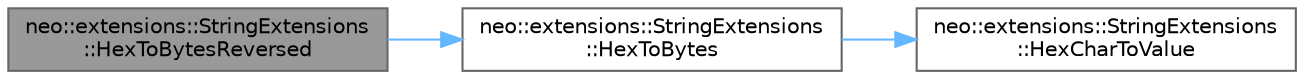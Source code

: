 digraph "neo::extensions::StringExtensions::HexToBytesReversed"
{
 // LATEX_PDF_SIZE
  bgcolor="transparent";
  edge [fontname=Helvetica,fontsize=10,labelfontname=Helvetica,labelfontsize=10];
  node [fontname=Helvetica,fontsize=10,shape=box,height=0.2,width=0.4];
  rankdir="LR";
  Node1 [id="Node000001",label="neo::extensions::StringExtensions\l::HexToBytesReversed",height=0.2,width=0.4,color="gray40", fillcolor="grey60", style="filled", fontcolor="black",tooltip="Converts a hex string to byte array then reverses the order of the bytes."];
  Node1 -> Node2 [id="edge1_Node000001_Node000002",color="steelblue1",style="solid",tooltip=" "];
  Node2 [id="Node000002",label="neo::extensions::StringExtensions\l::HexToBytes",height=0.2,width=0.4,color="grey40", fillcolor="white", style="filled",URL="$classneo_1_1extensions_1_1_string_extensions.html#ac2e3ec1ee23661fbd315e0b193c60c26",tooltip="Converts a hex string to byte array."];
  Node2 -> Node3 [id="edge2_Node000002_Node000003",color="steelblue1",style="solid",tooltip=" "];
  Node3 [id="Node000003",label="neo::extensions::StringExtensions\l::HexCharToValue",height=0.2,width=0.4,color="grey40", fillcolor="white", style="filled",URL="$classneo_1_1extensions_1_1_string_extensions.html#a06a8e6e7fbc340b2b9640f5e68f34bc4",tooltip="Converts a hex character to its numeric value."];
}
